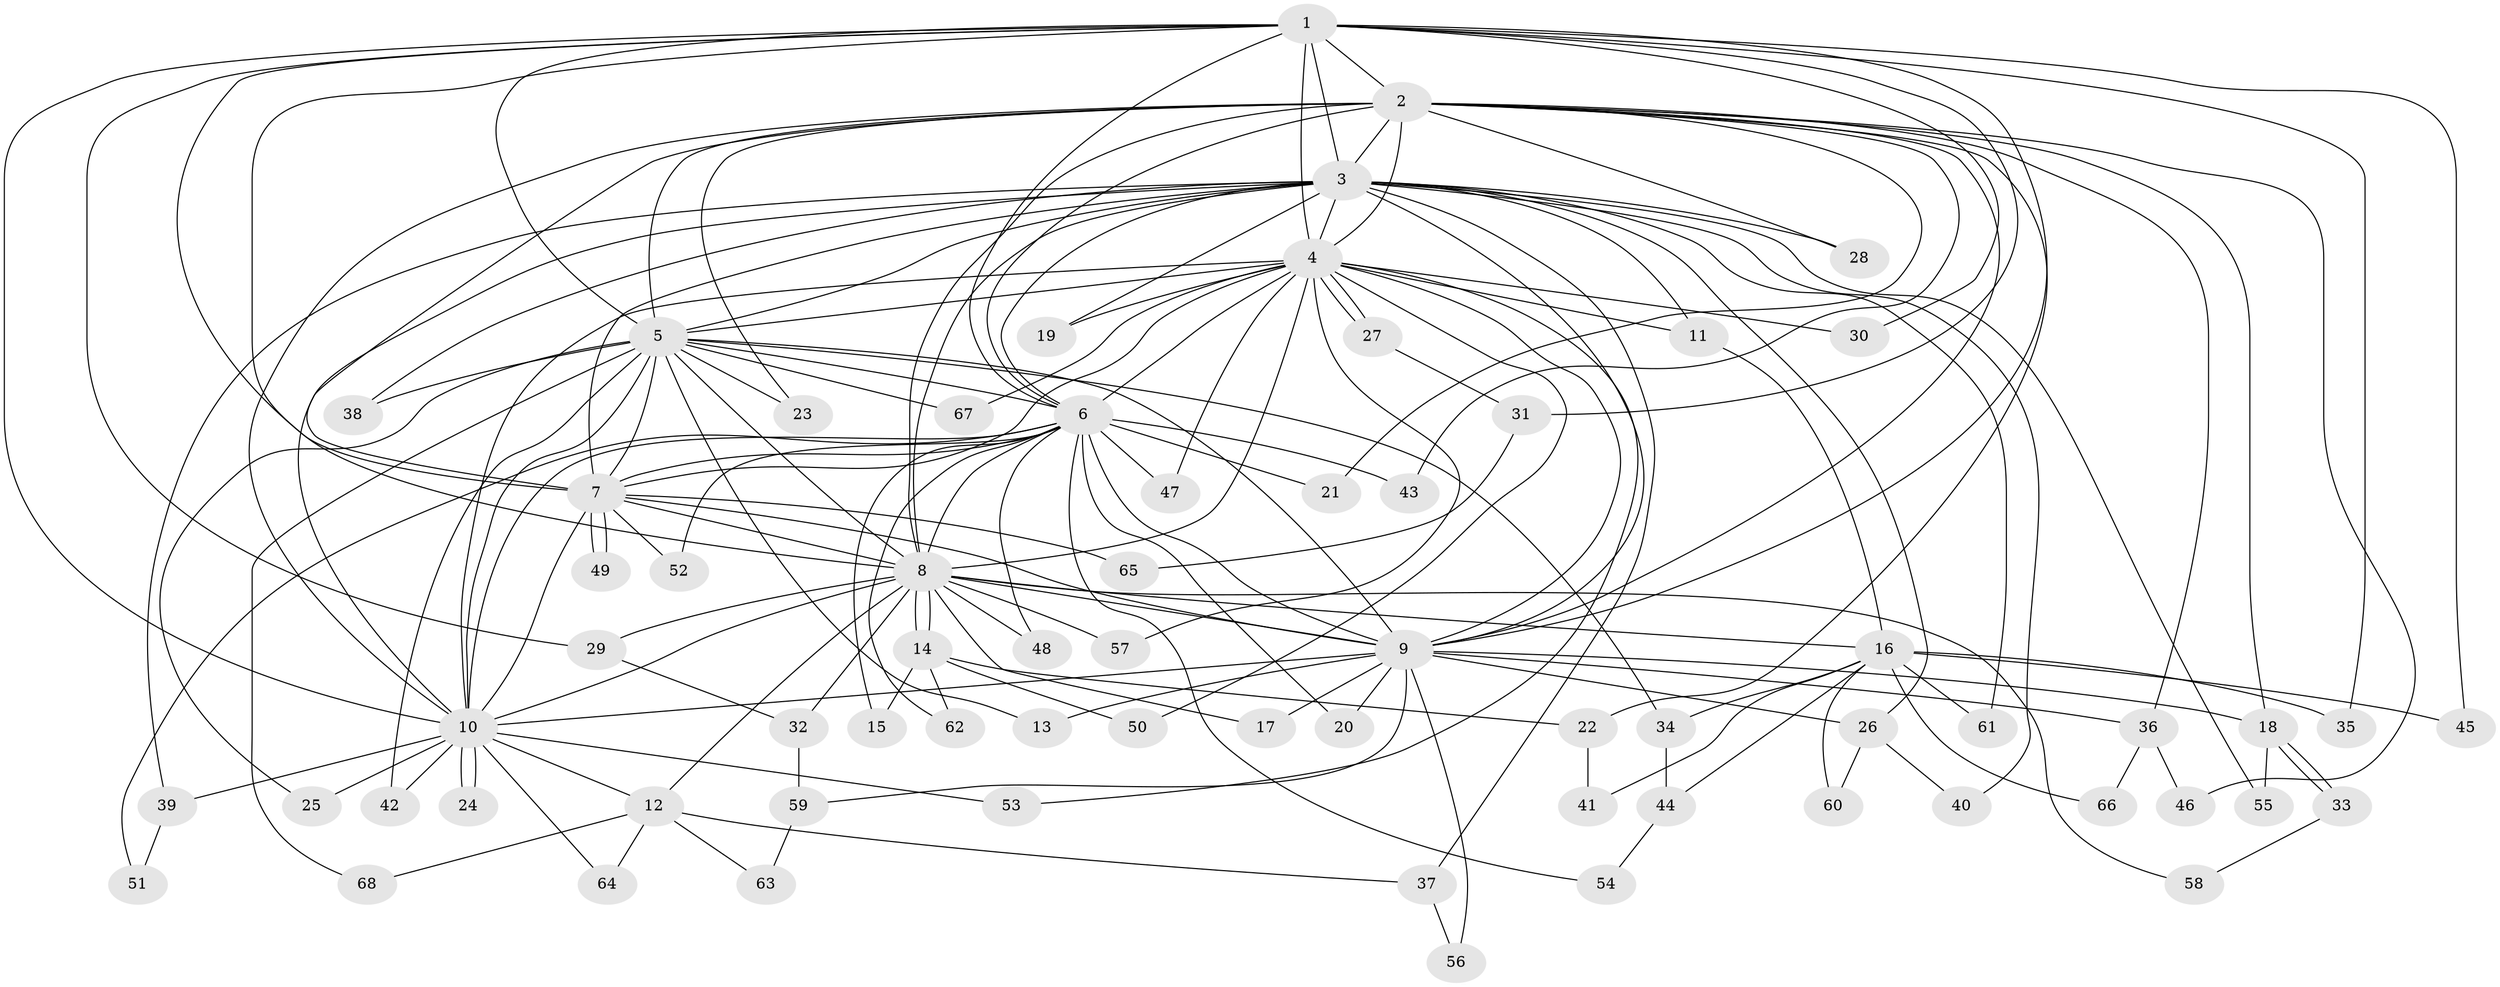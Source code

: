 // coarse degree distribution, {14: 0.05, 10: 0.1, 6: 0.05, 2: 0.35, 3: 0.15, 7: 0.05, 1: 0.2, 4: 0.05}
// Generated by graph-tools (version 1.1) at 2025/17/03/04/25 18:17:15]
// undirected, 68 vertices, 161 edges
graph export_dot {
graph [start="1"]
  node [color=gray90,style=filled];
  1;
  2;
  3;
  4;
  5;
  6;
  7;
  8;
  9;
  10;
  11;
  12;
  13;
  14;
  15;
  16;
  17;
  18;
  19;
  20;
  21;
  22;
  23;
  24;
  25;
  26;
  27;
  28;
  29;
  30;
  31;
  32;
  33;
  34;
  35;
  36;
  37;
  38;
  39;
  40;
  41;
  42;
  43;
  44;
  45;
  46;
  47;
  48;
  49;
  50;
  51;
  52;
  53;
  54;
  55;
  56;
  57;
  58;
  59;
  60;
  61;
  62;
  63;
  64;
  65;
  66;
  67;
  68;
  1 -- 2;
  1 -- 3;
  1 -- 4;
  1 -- 5;
  1 -- 6;
  1 -- 7;
  1 -- 8;
  1 -- 9;
  1 -- 10;
  1 -- 29;
  1 -- 30;
  1 -- 31;
  1 -- 35;
  1 -- 45;
  2 -- 3;
  2 -- 4;
  2 -- 5;
  2 -- 6;
  2 -- 7;
  2 -- 8;
  2 -- 9;
  2 -- 10;
  2 -- 18;
  2 -- 21;
  2 -- 22;
  2 -- 23;
  2 -- 28;
  2 -- 36;
  2 -- 43;
  2 -- 46;
  3 -- 4;
  3 -- 5;
  3 -- 6;
  3 -- 7;
  3 -- 8;
  3 -- 9;
  3 -- 10;
  3 -- 11;
  3 -- 19;
  3 -- 26;
  3 -- 28;
  3 -- 37;
  3 -- 38;
  3 -- 39;
  3 -- 40;
  3 -- 55;
  3 -- 61;
  4 -- 5;
  4 -- 6;
  4 -- 7;
  4 -- 8;
  4 -- 9;
  4 -- 10;
  4 -- 11;
  4 -- 19;
  4 -- 27;
  4 -- 27;
  4 -- 30;
  4 -- 47;
  4 -- 50;
  4 -- 53;
  4 -- 57;
  4 -- 67;
  5 -- 6;
  5 -- 7;
  5 -- 8;
  5 -- 9;
  5 -- 10;
  5 -- 13;
  5 -- 23;
  5 -- 25;
  5 -- 34;
  5 -- 38;
  5 -- 42;
  5 -- 67;
  5 -- 68;
  6 -- 7;
  6 -- 8;
  6 -- 9;
  6 -- 10;
  6 -- 15;
  6 -- 20;
  6 -- 21;
  6 -- 43;
  6 -- 47;
  6 -- 48;
  6 -- 51;
  6 -- 52;
  6 -- 54;
  6 -- 62;
  7 -- 8;
  7 -- 9;
  7 -- 10;
  7 -- 49;
  7 -- 49;
  7 -- 52;
  7 -- 65;
  8 -- 9;
  8 -- 10;
  8 -- 12;
  8 -- 14;
  8 -- 14;
  8 -- 16;
  8 -- 17;
  8 -- 29;
  8 -- 32;
  8 -- 48;
  8 -- 57;
  8 -- 58;
  9 -- 10;
  9 -- 13;
  9 -- 17;
  9 -- 18;
  9 -- 20;
  9 -- 26;
  9 -- 36;
  9 -- 56;
  9 -- 59;
  10 -- 12;
  10 -- 24;
  10 -- 24;
  10 -- 25;
  10 -- 39;
  10 -- 42;
  10 -- 53;
  10 -- 64;
  11 -- 16;
  12 -- 37;
  12 -- 63;
  12 -- 64;
  12 -- 68;
  14 -- 15;
  14 -- 22;
  14 -- 50;
  14 -- 62;
  16 -- 34;
  16 -- 35;
  16 -- 41;
  16 -- 44;
  16 -- 45;
  16 -- 60;
  16 -- 61;
  16 -- 66;
  18 -- 33;
  18 -- 33;
  18 -- 55;
  22 -- 41;
  26 -- 40;
  26 -- 60;
  27 -- 31;
  29 -- 32;
  31 -- 65;
  32 -- 59;
  33 -- 58;
  34 -- 44;
  36 -- 46;
  36 -- 66;
  37 -- 56;
  39 -- 51;
  44 -- 54;
  59 -- 63;
}
